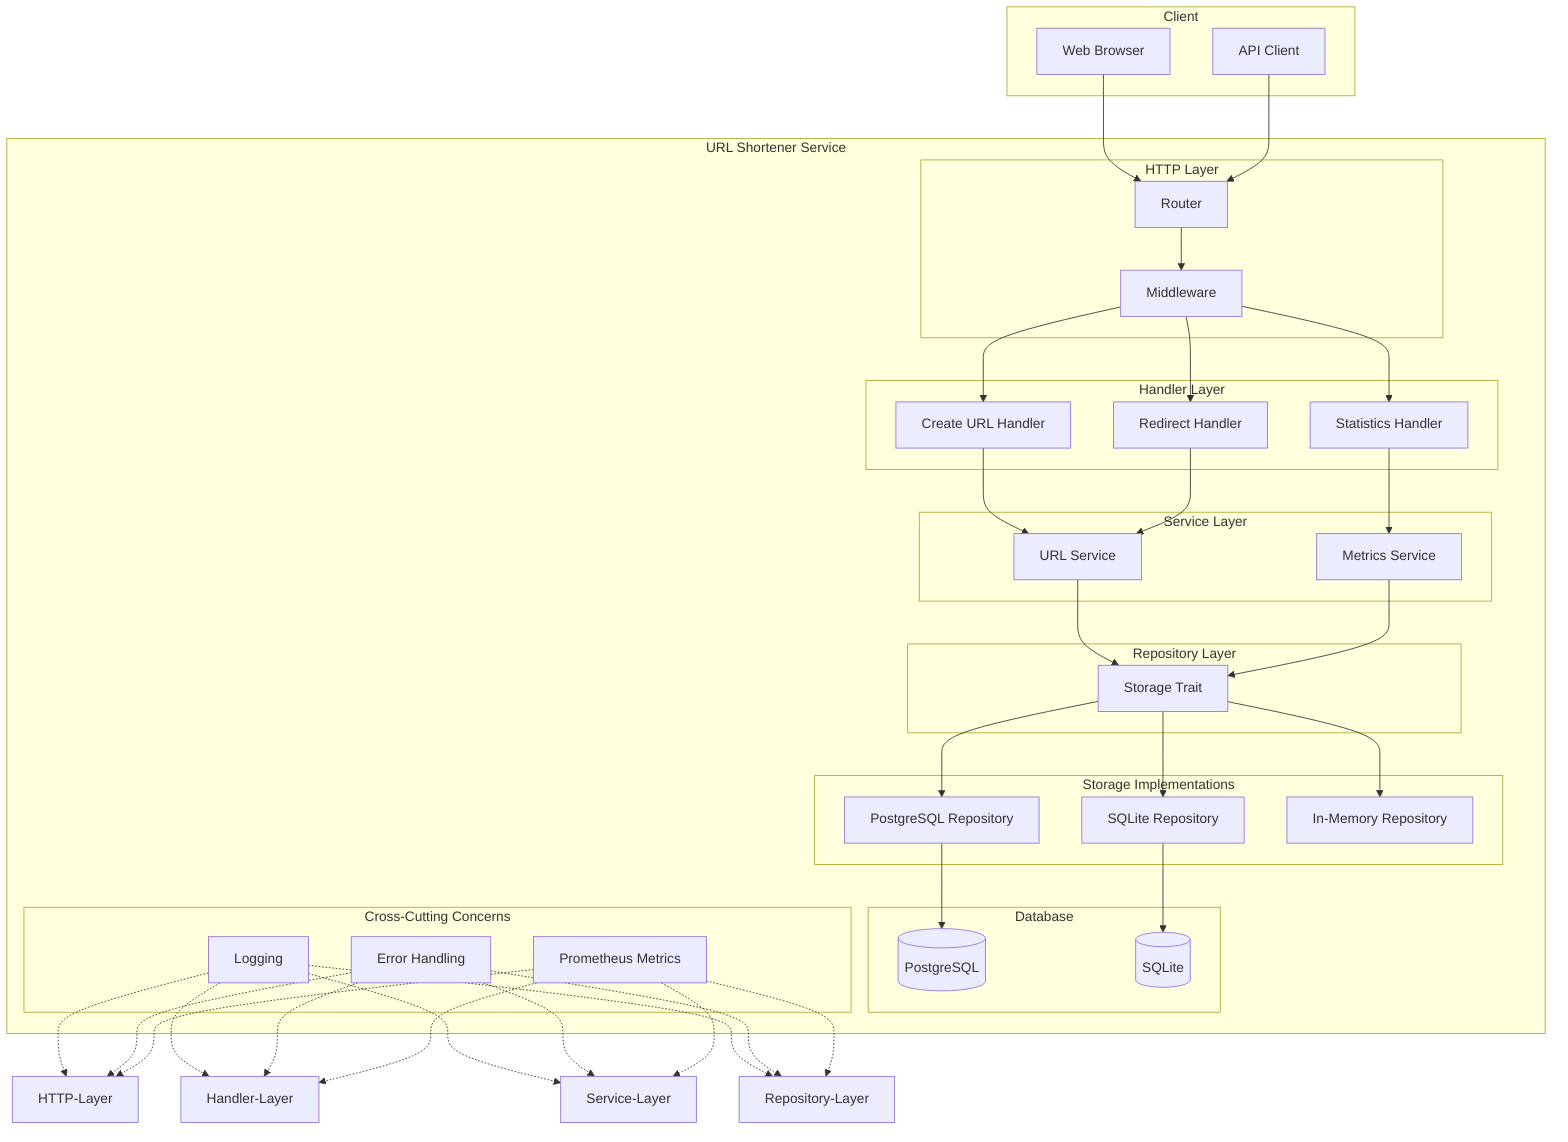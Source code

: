 flowchart TB
    subgraph Client
        Browser[Web Browser]
        ApiClient[API Client]
    end

    subgraph "URL Shortener Service"
        subgraph "HTTP Layer"
            Router[Router]
            Middleware[Middleware]
        end

        subgraph "Handler Layer"
            CreateHandler[Create URL Handler]
            RedirectHandler[Redirect Handler]
            StatsHandler[Statistics Handler]
        end

        subgraph "Service Layer"
            UrlService[URL Service]
            MetricsService[Metrics Service]
        end

        subgraph "Repository Layer"
            StorageTrait[Storage Trait]
        end

        subgraph "Storage Implementations"
            PostgresRepo[PostgreSQL Repository]
            SqliteRepo[SQLite Repository]
            InMemoryRepo[In-Memory Repository]
        end

        subgraph "Database"
            Postgres[(PostgreSQL)]
            Sqlite[(SQLite)]
        end

        subgraph "Cross-Cutting Concerns"
            Logging[Logging]
            ErrorHandling[Error Handling]
            Metrics[Prometheus Metrics]
        end
    end

    Browser --> Router
    ApiClient --> Router
    
    Router --> Middleware
    Middleware --> CreateHandler & RedirectHandler & StatsHandler
    
    CreateHandler --> UrlService
    RedirectHandler --> UrlService
    StatsHandler --> MetricsService
    
    UrlService --> StorageTrait
    MetricsService --> StorageTrait
    
    StorageTrait --> PostgresRepo & SqliteRepo & InMemoryRepo
    
    PostgresRepo --> Postgres
    SqliteRepo --> Sqlite
    
    Logging -.-> HTTP-Layer & Handler-Layer & Service-Layer & Repository-Layer
    ErrorHandling -.-> HTTP-Layer & Handler-Layer & Service-Layer & Repository-Layer
    Metrics -.-> HTTP-Layer & Handler-Layer & Service-Layer & Repository-Layer